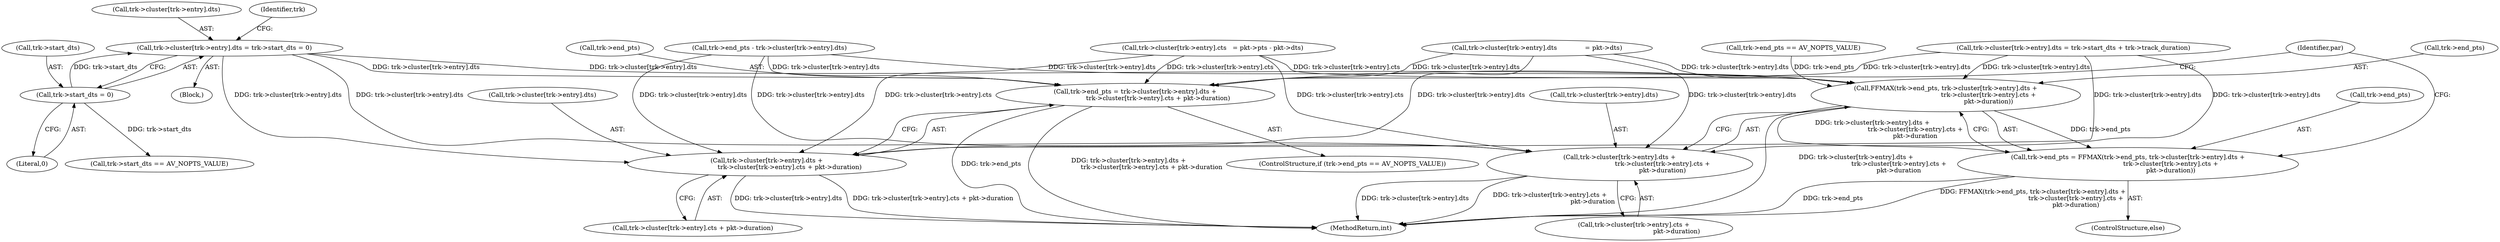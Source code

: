 digraph "0_FFmpeg_3a2d21bc5f97aa0161db3ae731fc2732be6108b8@array" {
"1001048" [label="(Call,trk->cluster[trk->entry].dts = trk->start_dts = 0)"];
"1001058" [label="(Call,trk->start_dts = 0)"];
"1001245" [label="(Call,trk->end_pts = trk->cluster[trk->entry].dts +\n                       trk->cluster[trk->entry].cts + pkt->duration)"];
"1001249" [label="(Call,trk->cluster[trk->entry].dts +\n                       trk->cluster[trk->entry].cts + pkt->duration)"];
"1001277" [label="(Call,FFMAX(trk->end_pts, trk->cluster[trk->entry].dts +\n                                           trk->cluster[trk->entry].cts +\n                                           pkt->duration))"];
"1001273" [label="(Call,trk->end_pts = FFMAX(trk->end_pts, trk->cluster[trk->entry].dts +\n                                           trk->cluster[trk->entry].cts +\n                                           pkt->duration))"];
"1001281" [label="(Call,trk->cluster[trk->entry].dts +\n                                           trk->cluster[trk->entry].cts +\n                                           pkt->duration)"];
"1001049" [label="(Call,trk->cluster[trk->entry].dts)"];
"1001272" [label="(ControlStructure,else)"];
"1001246" [label="(Call,trk->end_pts)"];
"1001281" [label="(Call,trk->cluster[trk->entry].dts +\n                                           trk->cluster[trk->entry].cts +\n                                           pkt->duration)"];
"1001048" [label="(Call,trk->cluster[trk->entry].dts = trk->start_dts = 0)"];
"1001466" [label="(MethodReturn,int)"];
"1001249" [label="(Call,trk->cluster[trk->entry].dts +\n                       trk->cluster[trk->entry].cts + pkt->duration)"];
"1001259" [label="(Call,trk->cluster[trk->entry].cts + pkt->duration)"];
"1001282" [label="(Call,trk->cluster[trk->entry].dts)"];
"1001062" [label="(Literal,0)"];
"1000945" [label="(Call,trk->cluster[trk->entry].dts = trk->start_dts + trk->track_duration)"];
"1001277" [label="(Call,FFMAX(trk->end_pts, trk->cluster[trk->entry].dts +\n                                           trk->cluster[trk->entry].cts +\n                                           pkt->duration))"];
"1001058" [label="(Call,trk->start_dts = 0)"];
"1001064" [label="(Call,trk->start_dts == AV_NOPTS_VALUE)"];
"1001273" [label="(Call,trk->end_pts = FFMAX(trk->end_pts, trk->cluster[trk->entry].dts +\n                                           trk->cluster[trk->entry].cts +\n                                           pkt->duration))"];
"1001291" [label="(Call,trk->cluster[trk->entry].cts +\n                                           pkt->duration)"];
"1000901" [label="(Call,trk->cluster[trk->entry].dts              = pkt->dts)"];
"1000989" [label="(Call,trk->end_pts - trk->cluster[trk->entry].dts)"];
"1001274" [label="(Call,trk->end_pts)"];
"1001245" [label="(Call,trk->end_pts = trk->cluster[trk->entry].dts +\n                       trk->cluster[trk->entry].cts + pkt->duration)"];
"1001066" [label="(Identifier,trk)"];
"1001240" [label="(Call,trk->end_pts == AV_NOPTS_VALUE)"];
"1001239" [label="(ControlStructure,if (trk->end_pts == AV_NOPTS_VALUE))"];
"1001250" [label="(Call,trk->cluster[trk->entry].dts)"];
"1001047" [label="(Block,)"];
"1001307" [label="(Identifier,par)"];
"1001278" [label="(Call,trk->end_pts)"];
"1001194" [label="(Call,trk->cluster[trk->entry].cts   = pkt->pts - pkt->dts)"];
"1001059" [label="(Call,trk->start_dts)"];
"1001048" -> "1001047"  [label="AST: "];
"1001048" -> "1001058"  [label="CFG: "];
"1001049" -> "1001048"  [label="AST: "];
"1001058" -> "1001048"  [label="AST: "];
"1001066" -> "1001048"  [label="CFG: "];
"1001058" -> "1001048"  [label="DDG: trk->start_dts"];
"1001048" -> "1001245"  [label="DDG: trk->cluster[trk->entry].dts"];
"1001048" -> "1001249"  [label="DDG: trk->cluster[trk->entry].dts"];
"1001048" -> "1001277"  [label="DDG: trk->cluster[trk->entry].dts"];
"1001048" -> "1001281"  [label="DDG: trk->cluster[trk->entry].dts"];
"1001058" -> "1001062"  [label="CFG: "];
"1001059" -> "1001058"  [label="AST: "];
"1001062" -> "1001058"  [label="AST: "];
"1001058" -> "1001064"  [label="DDG: trk->start_dts"];
"1001245" -> "1001239"  [label="AST: "];
"1001245" -> "1001249"  [label="CFG: "];
"1001246" -> "1001245"  [label="AST: "];
"1001249" -> "1001245"  [label="AST: "];
"1001307" -> "1001245"  [label="CFG: "];
"1001245" -> "1001466"  [label="DDG: trk->end_pts"];
"1001245" -> "1001466"  [label="DDG: trk->cluster[trk->entry].dts +\n                       trk->cluster[trk->entry].cts + pkt->duration"];
"1000989" -> "1001245"  [label="DDG: trk->cluster[trk->entry].dts"];
"1000945" -> "1001245"  [label="DDG: trk->cluster[trk->entry].dts"];
"1000901" -> "1001245"  [label="DDG: trk->cluster[trk->entry].dts"];
"1001194" -> "1001245"  [label="DDG: trk->cluster[trk->entry].cts"];
"1001249" -> "1001259"  [label="CFG: "];
"1001250" -> "1001249"  [label="AST: "];
"1001259" -> "1001249"  [label="AST: "];
"1001249" -> "1001466"  [label="DDG: trk->cluster[trk->entry].dts"];
"1001249" -> "1001466"  [label="DDG: trk->cluster[trk->entry].cts + pkt->duration"];
"1000989" -> "1001249"  [label="DDG: trk->cluster[trk->entry].dts"];
"1000945" -> "1001249"  [label="DDG: trk->cluster[trk->entry].dts"];
"1000901" -> "1001249"  [label="DDG: trk->cluster[trk->entry].dts"];
"1001194" -> "1001249"  [label="DDG: trk->cluster[trk->entry].cts"];
"1001277" -> "1001273"  [label="AST: "];
"1001277" -> "1001281"  [label="CFG: "];
"1001278" -> "1001277"  [label="AST: "];
"1001281" -> "1001277"  [label="AST: "];
"1001273" -> "1001277"  [label="CFG: "];
"1001277" -> "1001466"  [label="DDG: trk->cluster[trk->entry].dts +\n                                           trk->cluster[trk->entry].cts +\n                                           pkt->duration"];
"1001277" -> "1001273"  [label="DDG: trk->end_pts"];
"1001277" -> "1001273"  [label="DDG: trk->cluster[trk->entry].dts +\n                                           trk->cluster[trk->entry].cts +\n                                           pkt->duration"];
"1001240" -> "1001277"  [label="DDG: trk->end_pts"];
"1000989" -> "1001277"  [label="DDG: trk->cluster[trk->entry].dts"];
"1000945" -> "1001277"  [label="DDG: trk->cluster[trk->entry].dts"];
"1000901" -> "1001277"  [label="DDG: trk->cluster[trk->entry].dts"];
"1001194" -> "1001277"  [label="DDG: trk->cluster[trk->entry].cts"];
"1001273" -> "1001272"  [label="AST: "];
"1001274" -> "1001273"  [label="AST: "];
"1001307" -> "1001273"  [label="CFG: "];
"1001273" -> "1001466"  [label="DDG: FFMAX(trk->end_pts, trk->cluster[trk->entry].dts +\n                                           trk->cluster[trk->entry].cts +\n                                           pkt->duration)"];
"1001273" -> "1001466"  [label="DDG: trk->end_pts"];
"1001281" -> "1001291"  [label="CFG: "];
"1001282" -> "1001281"  [label="AST: "];
"1001291" -> "1001281"  [label="AST: "];
"1001281" -> "1001466"  [label="DDG: trk->cluster[trk->entry].dts"];
"1001281" -> "1001466"  [label="DDG: trk->cluster[trk->entry].cts +\n                                           pkt->duration"];
"1000989" -> "1001281"  [label="DDG: trk->cluster[trk->entry].dts"];
"1000945" -> "1001281"  [label="DDG: trk->cluster[trk->entry].dts"];
"1000901" -> "1001281"  [label="DDG: trk->cluster[trk->entry].dts"];
"1001194" -> "1001281"  [label="DDG: trk->cluster[trk->entry].cts"];
}
